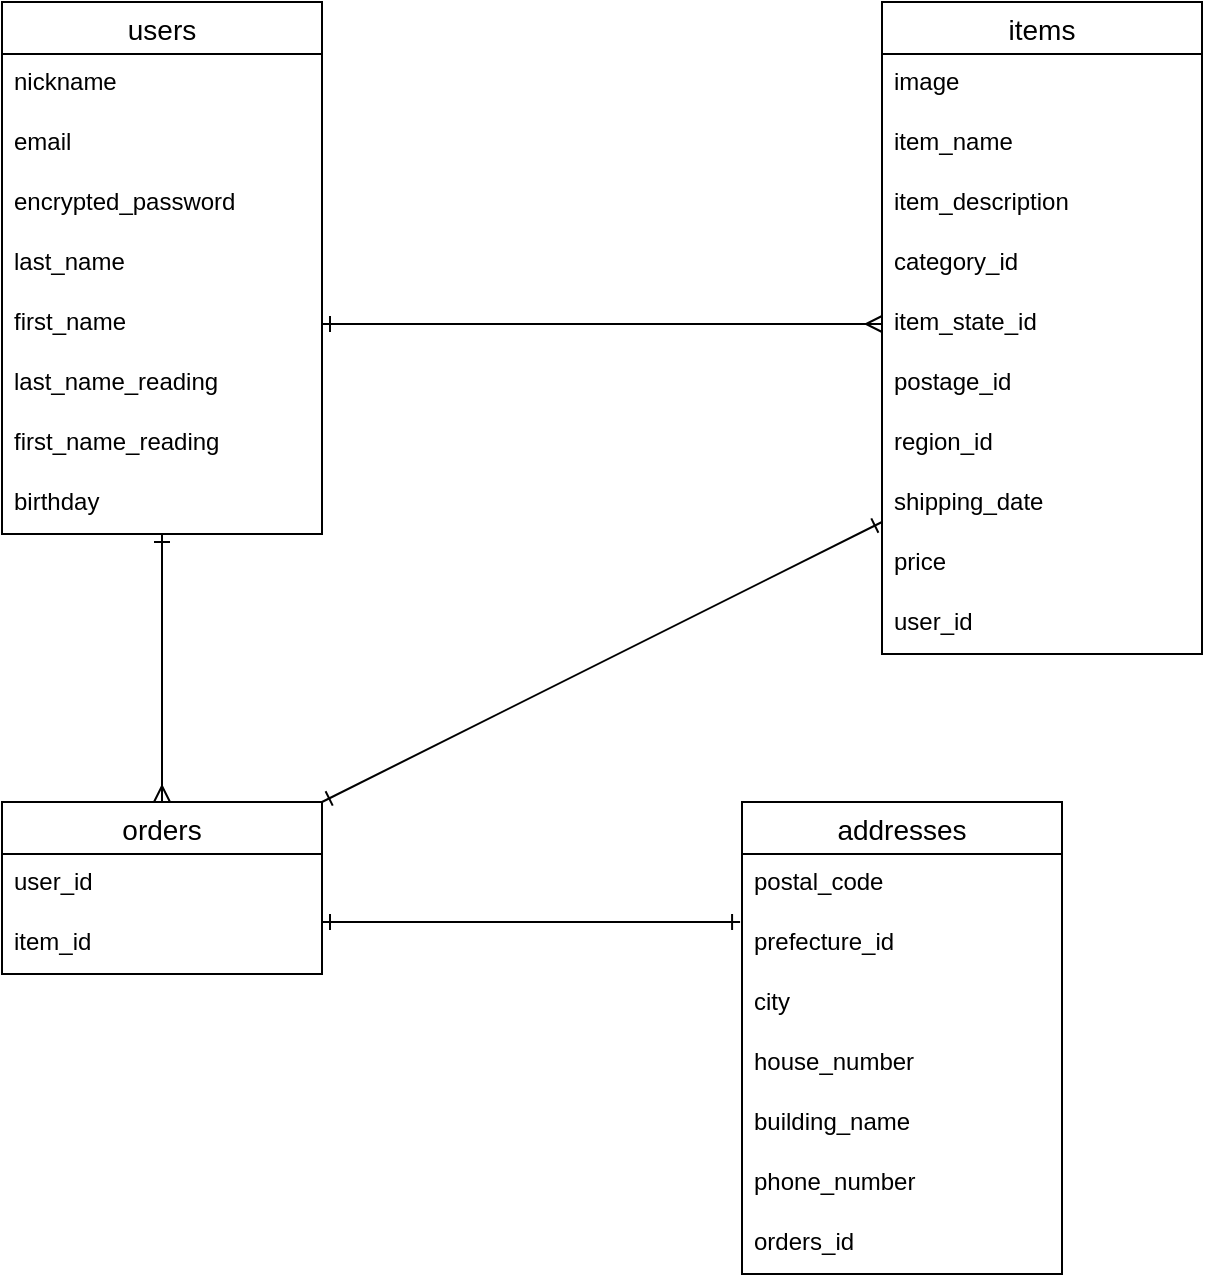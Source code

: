 <mxfile version="13.10.0" type="embed">
    <diagram id="ZppvNDPdyxFim6k62mnm" name="ページ1">
        <mxGraphModel dx="1073" dy="549" grid="1" gridSize="10" guides="1" tooltips="1" connect="1" arrows="1" fold="1" page="1" pageScale="1" pageWidth="850" pageHeight="1100" math="0" shadow="0">
            <root>
                <mxCell id="0"/>
                <mxCell id="1" parent="0"/>
                <mxCell id="165" value="名称未設定レイヤ" parent="0"/>
                <mxCell id="166" value="名称未設定レイヤ" parent="0"/>
                <mxCell id="197" value="users" style="swimlane;fontStyle=0;childLayout=stackLayout;horizontal=1;startSize=26;horizontalStack=0;resizeParent=1;resizeParentMax=0;resizeLast=0;collapsible=1;marginBottom=0;align=center;fontSize=14;shadow=0;fillColor=none;gradientColor=none;" vertex="1" parent="166">
                    <mxGeometry x="120" y="80" width="160" height="266" as="geometry"/>
                </mxCell>
                <mxCell id="199" value="nickname" style="text;strokeColor=none;fillColor=none;spacingLeft=4;spacingRight=4;overflow=hidden;rotatable=0;points=[[0,0.5],[1,0.5]];portConstraint=eastwest;fontSize=12;" vertex="1" parent="197">
                    <mxGeometry y="26" width="160" height="30" as="geometry"/>
                </mxCell>
                <mxCell id="200" value="email" style="text;strokeColor=none;fillColor=none;spacingLeft=4;spacingRight=4;overflow=hidden;rotatable=0;points=[[0,0.5],[1,0.5]];portConstraint=eastwest;fontSize=12;" vertex="1" parent="197">
                    <mxGeometry y="56" width="160" height="30" as="geometry"/>
                </mxCell>
                <mxCell id="202" value="encrypted_password" style="text;strokeColor=none;fillColor=none;spacingLeft=4;spacingRight=4;overflow=hidden;rotatable=0;points=[[0,0.5],[1,0.5]];portConstraint=eastwest;fontSize=12;labelBorderColor=none;" vertex="1" parent="197">
                    <mxGeometry y="86" width="160" height="30" as="geometry"/>
                </mxCell>
                <mxCell id="203" value="last_name" style="text;strokeColor=none;fillColor=none;spacingLeft=4;spacingRight=4;overflow=hidden;rotatable=0;points=[[0,0.5],[1,0.5]];portConstraint=eastwest;fontSize=12;" vertex="1" parent="197">
                    <mxGeometry y="116" width="160" height="30" as="geometry"/>
                </mxCell>
                <mxCell id="204" value="first_name" style="text;strokeColor=none;fillColor=none;spacingLeft=4;spacingRight=4;overflow=hidden;rotatable=0;points=[[0,0.5],[1,0.5]];portConstraint=eastwest;fontSize=12;" vertex="1" parent="197">
                    <mxGeometry y="146" width="160" height="30" as="geometry"/>
                </mxCell>
                <mxCell id="205" value="last_name_reading" style="text;strokeColor=none;fillColor=none;spacingLeft=4;spacingRight=4;overflow=hidden;rotatable=0;points=[[0,0.5],[1,0.5]];portConstraint=eastwest;fontSize=12;" vertex="1" parent="197">
                    <mxGeometry y="176" width="160" height="30" as="geometry"/>
                </mxCell>
                <mxCell id="206" value="first_name_reading" style="text;strokeColor=none;fillColor=none;spacingLeft=4;spacingRight=4;overflow=hidden;rotatable=0;points=[[0,0.5],[1,0.5]];portConstraint=eastwest;fontSize=12;" vertex="1" parent="197">
                    <mxGeometry y="206" width="160" height="30" as="geometry"/>
                </mxCell>
                <mxCell id="207" value="birthday" style="text;strokeColor=none;fillColor=none;spacingLeft=4;spacingRight=4;overflow=hidden;rotatable=0;points=[[0,0.5],[1,0.5]];portConstraint=eastwest;fontSize=12;" vertex="1" parent="197">
                    <mxGeometry y="236" width="160" height="30" as="geometry"/>
                </mxCell>
                <mxCell id="209" value="items" style="swimlane;fontStyle=0;childLayout=stackLayout;horizontal=1;startSize=26;horizontalStack=0;resizeParent=1;resizeParentMax=0;resizeLast=0;collapsible=1;marginBottom=0;align=center;fontSize=14;shadow=0;fillColor=none;gradientColor=none;" vertex="1" parent="166">
                    <mxGeometry x="560" y="80" width="160" height="326" as="geometry"/>
                </mxCell>
                <mxCell id="210" value="image" style="text;strokeColor=none;fillColor=none;spacingLeft=4;spacingRight=4;overflow=hidden;rotatable=0;points=[[0,0.5],[1,0.5]];portConstraint=eastwest;fontSize=12;" vertex="1" parent="209">
                    <mxGeometry y="26" width="160" height="30" as="geometry"/>
                </mxCell>
                <mxCell id="211" value="item_name" style="text;strokeColor=none;fillColor=none;spacingLeft=4;spacingRight=4;overflow=hidden;rotatable=0;points=[[0,0.5],[1,0.5]];portConstraint=eastwest;fontSize=12;" vertex="1" parent="209">
                    <mxGeometry y="56" width="160" height="30" as="geometry"/>
                </mxCell>
                <mxCell id="212" value="item_description" style="text;strokeColor=none;fillColor=none;spacingLeft=4;spacingRight=4;overflow=hidden;rotatable=0;points=[[0,0.5],[1,0.5]];portConstraint=eastwest;fontSize=12;labelBorderColor=none;" vertex="1" parent="209">
                    <mxGeometry y="86" width="160" height="30" as="geometry"/>
                </mxCell>
                <mxCell id="213" value="category_id" style="text;strokeColor=none;fillColor=none;spacingLeft=4;spacingRight=4;overflow=hidden;rotatable=0;points=[[0,0.5],[1,0.5]];portConstraint=eastwest;fontSize=12;" vertex="1" parent="209">
                    <mxGeometry y="116" width="160" height="30" as="geometry"/>
                </mxCell>
                <mxCell id="214" value="item_state_id" style="text;strokeColor=none;fillColor=none;spacingLeft=4;spacingRight=4;overflow=hidden;rotatable=0;points=[[0,0.5],[1,0.5]];portConstraint=eastwest;fontSize=12;" vertex="1" parent="209">
                    <mxGeometry y="146" width="160" height="30" as="geometry"/>
                </mxCell>
                <mxCell id="215" value="postage_id" style="text;strokeColor=none;fillColor=none;spacingLeft=4;spacingRight=4;overflow=hidden;rotatable=0;points=[[0,0.5],[1,0.5]];portConstraint=eastwest;fontSize=12;" vertex="1" parent="209">
                    <mxGeometry y="176" width="160" height="30" as="geometry"/>
                </mxCell>
                <mxCell id="216" value="region_id" style="text;strokeColor=none;fillColor=none;spacingLeft=4;spacingRight=4;overflow=hidden;rotatable=0;points=[[0,0.5],[1,0.5]];portConstraint=eastwest;fontSize=12;" vertex="1" parent="209">
                    <mxGeometry y="206" width="160" height="30" as="geometry"/>
                </mxCell>
                <mxCell id="217" value="shipping_date" style="text;strokeColor=none;fillColor=none;spacingLeft=4;spacingRight=4;overflow=hidden;rotatable=0;points=[[0,0.5],[1,0.5]];portConstraint=eastwest;fontSize=12;" vertex="1" parent="209">
                    <mxGeometry y="236" width="160" height="30" as="geometry"/>
                </mxCell>
                <mxCell id="227" value="price" style="text;strokeColor=none;fillColor=none;spacingLeft=4;spacingRight=4;overflow=hidden;rotatable=0;points=[[0,0.5],[1,0.5]];portConstraint=eastwest;fontSize=12;" vertex="1" parent="209">
                    <mxGeometry y="266" width="160" height="30" as="geometry"/>
                </mxCell>
                <mxCell id="233" value="user_id" style="text;strokeColor=none;fillColor=none;spacingLeft=4;spacingRight=4;overflow=hidden;rotatable=0;points=[[0,0.5],[1,0.5]];portConstraint=eastwest;fontSize=12;" vertex="1" parent="209">
                    <mxGeometry y="296" width="160" height="30" as="geometry"/>
                </mxCell>
                <mxCell id="229" value="orders" style="swimlane;fontStyle=0;childLayout=stackLayout;horizontal=1;startSize=26;horizontalStack=0;resizeParent=1;resizeParentMax=0;resizeLast=0;collapsible=1;marginBottom=0;align=center;fontSize=14;shadow=0;fillColor=none;gradientColor=none;" vertex="1" parent="166">
                    <mxGeometry x="120" y="480" width="160" height="86" as="geometry"/>
                </mxCell>
                <mxCell id="230" value="user_id" style="text;strokeColor=none;fillColor=none;spacingLeft=4;spacingRight=4;overflow=hidden;rotatable=0;points=[[0,0.5],[1,0.5]];portConstraint=eastwest;fontSize=12;" vertex="1" parent="229">
                    <mxGeometry y="26" width="160" height="30" as="geometry"/>
                </mxCell>
                <mxCell id="231" value="item_id" style="text;strokeColor=none;fillColor=none;spacingLeft=4;spacingRight=4;overflow=hidden;rotatable=0;points=[[0,0.5],[1,0.5]];portConstraint=eastwest;fontSize=12;" vertex="1" parent="229">
                    <mxGeometry y="56" width="160" height="30" as="geometry"/>
                </mxCell>
                <mxCell id="234" value="addresses" style="swimlane;fontStyle=0;childLayout=stackLayout;horizontal=1;startSize=26;horizontalStack=0;resizeParent=1;resizeParentMax=0;resizeLast=0;collapsible=1;marginBottom=0;align=center;fontSize=14;shadow=0;fillColor=none;gradientColor=none;" vertex="1" parent="166">
                    <mxGeometry x="490" y="480" width="160" height="236" as="geometry"/>
                </mxCell>
                <mxCell id="235" value="postal_code" style="text;strokeColor=none;fillColor=none;spacingLeft=4;spacingRight=4;overflow=hidden;rotatable=0;points=[[0,0.5],[1,0.5]];portConstraint=eastwest;fontSize=12;" vertex="1" parent="234">
                    <mxGeometry y="26" width="160" height="30" as="geometry"/>
                </mxCell>
                <mxCell id="236" value="prefecture_id" style="text;strokeColor=none;fillColor=none;spacingLeft=4;spacingRight=4;overflow=hidden;rotatable=0;points=[[0,0.5],[1,0.5]];portConstraint=eastwest;fontSize=12;" vertex="1" parent="234">
                    <mxGeometry y="56" width="160" height="30" as="geometry"/>
                </mxCell>
                <mxCell id="237" value="city" style="text;strokeColor=none;fillColor=none;spacingLeft=4;spacingRight=4;overflow=hidden;rotatable=0;points=[[0,0.5],[1,0.5]];portConstraint=eastwest;fontSize=12;" vertex="1" parent="234">
                    <mxGeometry y="86" width="160" height="30" as="geometry"/>
                </mxCell>
                <mxCell id="238" value="house_number" style="text;strokeColor=none;fillColor=none;spacingLeft=4;spacingRight=4;overflow=hidden;rotatable=0;points=[[0,0.5],[1,0.5]];portConstraint=eastwest;fontSize=12;" vertex="1" parent="234">
                    <mxGeometry y="116" width="160" height="30" as="geometry"/>
                </mxCell>
                <mxCell id="239" value="building_name" style="text;strokeColor=none;fillColor=none;spacingLeft=4;spacingRight=4;overflow=hidden;rotatable=0;points=[[0,0.5],[1,0.5]];portConstraint=eastwest;fontSize=12;" vertex="1" parent="234">
                    <mxGeometry y="146" width="160" height="30" as="geometry"/>
                </mxCell>
                <mxCell id="241" value="phone_number" style="text;strokeColor=none;fillColor=none;spacingLeft=4;spacingRight=4;overflow=hidden;rotatable=0;points=[[0,0.5],[1,0.5]];portConstraint=eastwest;fontSize=12;" vertex="1" parent="234">
                    <mxGeometry y="176" width="160" height="30" as="geometry"/>
                </mxCell>
                <mxCell id="240" value="orders_id" style="text;strokeColor=none;fillColor=none;spacingLeft=4;spacingRight=4;overflow=hidden;rotatable=0;points=[[0,0.5],[1,0.5]];portConstraint=eastwest;fontSize=12;" vertex="1" parent="234">
                    <mxGeometry y="206" width="160" height="30" as="geometry"/>
                </mxCell>
                <mxCell id="242" value="" style="endArrow=ERone;html=1;entryX=-0.006;entryY=0.133;entryDx=0;entryDy=0;entryPerimeter=0;startArrow=ERone;startFill=0;endFill=0;" edge="1" parent="166" target="236">
                    <mxGeometry width="50" height="50" relative="1" as="geometry">
                        <mxPoint x="280" y="540" as="sourcePoint"/>
                        <mxPoint x="480" y="540" as="targetPoint"/>
                    </mxGeometry>
                </mxCell>
                <mxCell id="243" value="" style="endArrow=ERone;html=1;entryX=-0.006;entryY=0.133;entryDx=0;entryDy=0;entryPerimeter=0;startArrow=ERone;startFill=0;endFill=0;exitX=1;exitY=0;exitDx=0;exitDy=0;" edge="1" parent="166" source="229">
                    <mxGeometry width="50" height="50" relative="1" as="geometry">
                        <mxPoint x="350.96" y="340.01" as="sourcePoint"/>
                        <mxPoint x="560" y="340" as="targetPoint"/>
                    </mxGeometry>
                </mxCell>
                <mxCell id="245" value="" style="endArrow=ERone;html=1;exitX=0.5;exitY=0;exitDx=0;exitDy=0;startArrow=ERmany;startFill=0;endFill=0;" edge="1" parent="166" source="229" target="207">
                    <mxGeometry width="50" height="50" relative="1" as="geometry">
                        <mxPoint x="400" y="370" as="sourcePoint"/>
                        <mxPoint x="450" y="320" as="targetPoint"/>
                    </mxGeometry>
                </mxCell>
                <mxCell id="246" value="" style="endArrow=ERone;html=1;exitX=0;exitY=0.5;exitDx=0;exitDy=0;startArrow=ERmany;startFill=0;endFill=0;entryX=1;entryY=0.5;entryDx=0;entryDy=0;" edge="1" parent="166" source="214" target="204">
                    <mxGeometry width="50" height="50" relative="1" as="geometry">
                        <mxPoint x="210" y="490" as="sourcePoint"/>
                        <mxPoint x="210" y="356" as="targetPoint"/>
                    </mxGeometry>
                </mxCell>
            </root>
        </mxGraphModel>
    </diagram>
</mxfile>